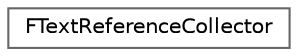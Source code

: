 digraph "Graphical Class Hierarchy"
{
 // INTERACTIVE_SVG=YES
 // LATEX_PDF_SIZE
  bgcolor="transparent";
  edge [fontname=Helvetica,fontsize=10,labelfontname=Helvetica,labelfontsize=10];
  node [fontname=Helvetica,fontsize=10,shape=box,height=0.2,width=0.4];
  rankdir="LR";
  Node0 [id="Node000000",label="FTextReferenceCollector",height=0.2,width=0.4,color="grey40", fillcolor="white", style="filled",URL="$d1/db9/classFTextReferenceCollector.html",tooltip="Counts all persistent text references from within a package, using the specified comparison mode."];
}
